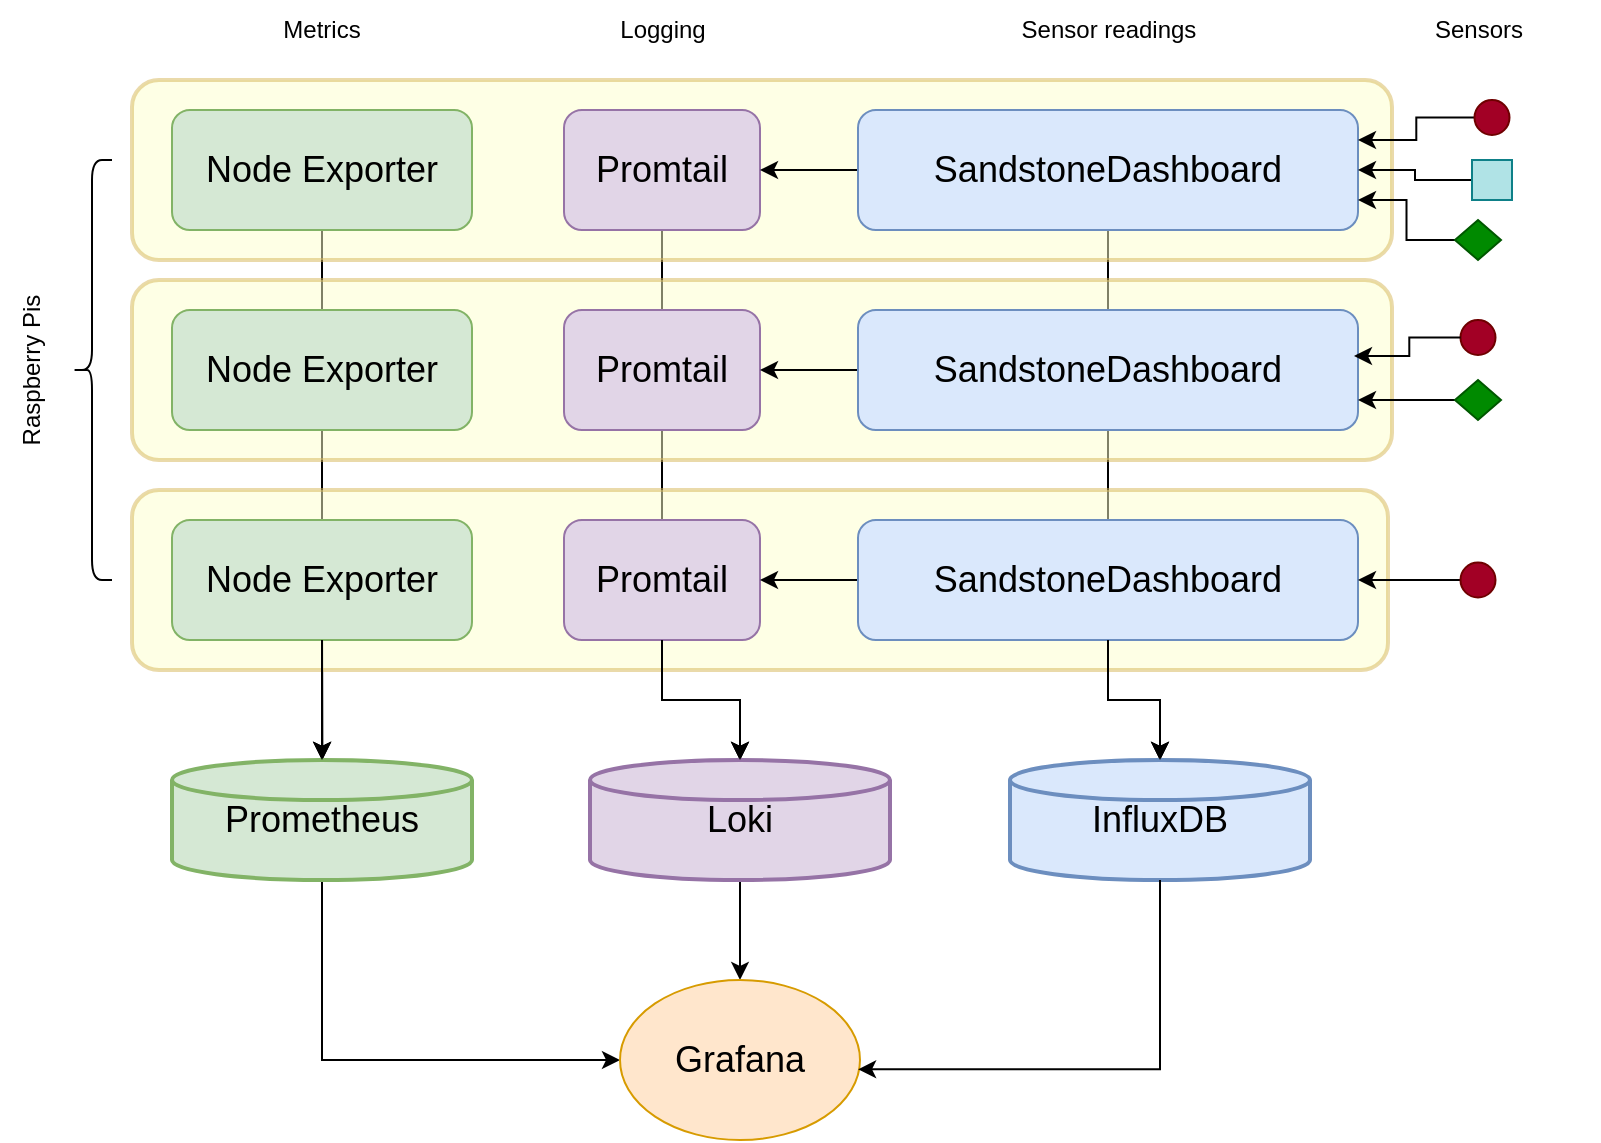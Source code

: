 <mxfile version="28.2.4">
  <diagram name="Page-1" id="yf4egsNU7Wt-wPh4UrxR">
    <mxGraphModel dx="1038" dy="698" grid="1" gridSize="10" guides="1" tooltips="1" connect="1" arrows="1" fold="1" page="1" pageScale="1" pageWidth="850" pageHeight="1100" math="0" shadow="0">
      <root>
        <mxCell id="0" />
        <mxCell id="1" parent="0" />
        <mxCell id="qTwT3GlVkRSXHg1hTeQz-24" style="edgeStyle=orthogonalEdgeStyle;rounded=0;orthogonalLoop=1;jettySize=auto;html=1;exitX=0.5;exitY=1;exitDx=0;exitDy=0;entryX=0.5;entryY=0;entryDx=0;entryDy=0;entryPerimeter=0;" edge="1" parent="1" source="zQyselrina7Qtg77QxJP-13" target="uudMKvlxQ56GgilSsbFp-7">
          <mxGeometry relative="1" as="geometry" />
        </mxCell>
        <mxCell id="qTwT3GlVkRSXHg1hTeQz-23" style="edgeStyle=orthogonalEdgeStyle;rounded=0;orthogonalLoop=1;jettySize=auto;html=1;exitX=0.5;exitY=1;exitDx=0;exitDy=0;" edge="1" parent="1" source="zQyselrina7Qtg77QxJP-8">
          <mxGeometry relative="1" as="geometry">
            <mxPoint x="225.2" y="440" as="targetPoint" />
          </mxGeometry>
        </mxCell>
        <mxCell id="qTwT3GlVkRSXHg1hTeQz-20" style="edgeStyle=orthogonalEdgeStyle;rounded=0;orthogonalLoop=1;jettySize=auto;html=1;exitX=0.5;exitY=1;exitDx=0;exitDy=0;entryX=0.5;entryY=0;entryDx=0;entryDy=0;entryPerimeter=0;" edge="1" parent="1" source="zQyselrina7Qtg77QxJP-14" target="uudMKvlxQ56GgilSsbFp-10">
          <mxGeometry relative="1" as="geometry">
            <Array as="points">
              <mxPoint x="395" y="410" />
              <mxPoint x="434" y="410" />
            </Array>
          </mxGeometry>
        </mxCell>
        <mxCell id="qTwT3GlVkRSXHg1hTeQz-19" style="edgeStyle=orthogonalEdgeStyle;rounded=0;orthogonalLoop=1;jettySize=auto;html=1;exitX=0.5;exitY=1;exitDx=0;exitDy=0;entryX=0.5;entryY=0;entryDx=0;entryDy=0;entryPerimeter=0;" edge="1" parent="1" source="zQyselrina7Qtg77QxJP-9" target="uudMKvlxQ56GgilSsbFp-10">
          <mxGeometry relative="1" as="geometry">
            <Array as="points">
              <mxPoint x="395" y="410" />
              <mxPoint x="434" y="410" />
            </Array>
          </mxGeometry>
        </mxCell>
        <mxCell id="qTwT3GlVkRSXHg1hTeQz-16" style="edgeStyle=orthogonalEdgeStyle;rounded=0;orthogonalLoop=1;jettySize=auto;html=1;exitX=0.5;exitY=1;exitDx=0;exitDy=0;entryX=0.5;entryY=0;entryDx=0;entryDy=0;entryPerimeter=0;" edge="1" parent="1" source="zQyselrina7Qtg77QxJP-15" target="uudMKvlxQ56GgilSsbFp-15">
          <mxGeometry relative="1" as="geometry">
            <Array as="points">
              <mxPoint x="618" y="410" />
              <mxPoint x="644" y="410" />
            </Array>
          </mxGeometry>
        </mxCell>
        <mxCell id="qTwT3GlVkRSXHg1hTeQz-15" style="edgeStyle=orthogonalEdgeStyle;rounded=0;orthogonalLoop=1;jettySize=auto;html=1;exitX=0.5;exitY=1;exitDx=0;exitDy=0;entryX=0.5;entryY=0;entryDx=0;entryDy=0;entryPerimeter=0;" edge="1" parent="1" source="zQyselrina7Qtg77QxJP-10" target="uudMKvlxQ56GgilSsbFp-15">
          <mxGeometry relative="1" as="geometry">
            <Array as="points">
              <mxPoint x="618" y="410" />
              <mxPoint x="644" y="410" />
            </Array>
          </mxGeometry>
        </mxCell>
        <mxCell id="zQyselrina7Qtg77QxJP-3" value="" style="rounded=1;whiteSpace=wrap;html=1;strokeWidth=2;fillColor=#FDFFCC;strokeColor=#d6b656;opacity=50;" parent="1" vertex="1">
          <mxGeometry x="130" y="305" width="628" height="90" as="geometry" />
        </mxCell>
        <mxCell id="uudMKvlxQ56GgilSsbFp-6" value="&lt;span style=&quot;font-size: 18px;&quot;&gt;Node Exporter&lt;/span&gt;" style="rounded=1;whiteSpace=wrap;html=1;fillColor=#d5e8d4;strokeColor=#82b366;" parent="1" vertex="1">
          <mxGeometry x="150" y="320" width="150" height="60" as="geometry" />
        </mxCell>
        <mxCell id="qTwT3GlVkRSXHg1hTeQz-22" style="edgeStyle=orthogonalEdgeStyle;rounded=0;orthogonalLoop=1;jettySize=auto;html=1;exitX=0.5;exitY=1;exitDx=0;exitDy=0;exitPerimeter=0;entryX=0;entryY=0.5;entryDx=0;entryDy=0;" edge="1" parent="1" source="uudMKvlxQ56GgilSsbFp-7" target="uudMKvlxQ56GgilSsbFp-12">
          <mxGeometry relative="1" as="geometry" />
        </mxCell>
        <mxCell id="uudMKvlxQ56GgilSsbFp-7" value="&lt;span style=&quot;font-size: 18px;&quot;&gt;Prometheus&lt;/span&gt;" style="strokeWidth=2;html=1;shape=mxgraph.flowchart.database;whiteSpace=wrap;fillColor=#d5e8d4;strokeColor=#82b366;" parent="1" vertex="1">
          <mxGeometry x="150" y="440" width="150" height="60" as="geometry" />
        </mxCell>
        <mxCell id="uudMKvlxQ56GgilSsbFp-8" value="&lt;span style=&quot;font-size: 18px;&quot;&gt;Promtail&lt;/span&gt;" style="rounded=1;whiteSpace=wrap;html=1;fillColor=#e1d5e7;strokeColor=#9673a6;" parent="1" vertex="1">
          <mxGeometry x="346" y="320" width="98" height="60" as="geometry" />
        </mxCell>
        <mxCell id="uudMKvlxQ56GgilSsbFp-13" value="" style="edgeStyle=orthogonalEdgeStyle;rounded=0;orthogonalLoop=1;jettySize=auto;html=1;" parent="1" source="uudMKvlxQ56GgilSsbFp-10" target="uudMKvlxQ56GgilSsbFp-12" edge="1">
          <mxGeometry relative="1" as="geometry" />
        </mxCell>
        <mxCell id="uudMKvlxQ56GgilSsbFp-10" value="&lt;font size=&quot;4&quot;&gt;Loki&lt;/font&gt;" style="strokeWidth=2;html=1;shape=mxgraph.flowchart.database;whiteSpace=wrap;fillColor=#e1d5e7;strokeColor=#9673a6;" parent="1" vertex="1">
          <mxGeometry x="359" y="440" width="150" height="60" as="geometry" />
        </mxCell>
        <mxCell id="uudMKvlxQ56GgilSsbFp-12" value="&lt;font style=&quot;font-size: 18px;&quot;&gt;Grafana&lt;/font&gt;" style="ellipse;whiteSpace=wrap;html=1;fillColor=#ffe6cc;strokeColor=#d79b00;" parent="1" vertex="1">
          <mxGeometry x="374" y="550" width="120" height="80" as="geometry" />
        </mxCell>
        <mxCell id="uudMKvlxQ56GgilSsbFp-15" value="&lt;font style=&quot;font-size: 18px;&quot;&gt;InfluxDB&lt;/font&gt;" style="strokeWidth=2;html=1;shape=mxgraph.flowchart.database;whiteSpace=wrap;fillColor=#dae8fc;strokeColor=#6c8ebf;" parent="1" vertex="1">
          <mxGeometry x="569" y="440" width="150" height="60" as="geometry" />
        </mxCell>
        <mxCell id="qTwT3GlVkRSXHg1hTeQz-14" style="edgeStyle=orthogonalEdgeStyle;rounded=0;orthogonalLoop=1;jettySize=auto;html=1;exitX=0;exitY=0.5;exitDx=0;exitDy=0;entryX=1;entryY=0.5;entryDx=0;entryDy=0;" edge="1" parent="1" source="uudMKvlxQ56GgilSsbFp-17" target="uudMKvlxQ56GgilSsbFp-8">
          <mxGeometry relative="1" as="geometry" />
        </mxCell>
        <mxCell id="uudMKvlxQ56GgilSsbFp-17" value="&lt;font style=&quot;font-size: 18px;&quot;&gt;SandstoneDashboard&lt;/font&gt;" style="rounded=1;whiteSpace=wrap;html=1;fillColor=#dae8fc;strokeColor=#6c8ebf;" parent="1" vertex="1">
          <mxGeometry x="493" y="320" width="250" height="60" as="geometry" />
        </mxCell>
        <mxCell id="uudMKvlxQ56GgilSsbFp-22" value="&lt;font style=&quot;font-size: 12px;&quot;&gt;Logging&lt;/font&gt;" style="text;html=1;align=center;verticalAlign=middle;whiteSpace=wrap;rounded=0;" parent="1" vertex="1">
          <mxGeometry x="365.5" y="60" width="59" height="30" as="geometry" />
        </mxCell>
        <mxCell id="uudMKvlxQ56GgilSsbFp-23" value="&lt;font style=&quot;font-size: 12px;&quot;&gt;Metrics&lt;/font&gt;" style="text;html=1;align=center;verticalAlign=middle;whiteSpace=wrap;rounded=0;" parent="1" vertex="1">
          <mxGeometry x="195" y="60" width="60" height="30" as="geometry" />
        </mxCell>
        <mxCell id="uudMKvlxQ56GgilSsbFp-26" value="&lt;font style=&quot;font-size: 12px;&quot;&gt;Sensor readings&lt;/font&gt;" style="text;html=1;align=center;verticalAlign=middle;whiteSpace=wrap;rounded=0;" parent="1" vertex="1">
          <mxGeometry x="557.5" y="60" width="121" height="30" as="geometry" />
        </mxCell>
        <mxCell id="zQyselrina7Qtg77QxJP-7" value="" style="rounded=1;whiteSpace=wrap;html=1;strokeWidth=2;fillColor=#FDFFCC;strokeColor=#d6b656;opacity=50;" parent="1" vertex="1">
          <mxGeometry x="130" y="200" width="630" height="90" as="geometry" />
        </mxCell>
        <mxCell id="zQyselrina7Qtg77QxJP-8" value="&lt;span style=&quot;font-size: 18px;&quot;&gt;Node Exporter&lt;/span&gt;" style="rounded=1;whiteSpace=wrap;html=1;fillColor=#d5e8d4;strokeColor=#82b366;" parent="1" vertex="1">
          <mxGeometry x="150" y="215" width="150" height="60" as="geometry" />
        </mxCell>
        <mxCell id="zQyselrina7Qtg77QxJP-9" value="&lt;span style=&quot;font-size: 18px;&quot;&gt;Promtail&lt;/span&gt;" style="rounded=1;whiteSpace=wrap;html=1;fillColor=#e1d5e7;strokeColor=#9673a6;" parent="1" vertex="1">
          <mxGeometry x="346" y="215" width="98" height="60" as="geometry" />
        </mxCell>
        <mxCell id="qTwT3GlVkRSXHg1hTeQz-13" style="edgeStyle=orthogonalEdgeStyle;rounded=0;orthogonalLoop=1;jettySize=auto;html=1;exitX=0;exitY=0.5;exitDx=0;exitDy=0;entryX=1;entryY=0.5;entryDx=0;entryDy=0;" edge="1" parent="1" source="zQyselrina7Qtg77QxJP-10" target="zQyselrina7Qtg77QxJP-9">
          <mxGeometry relative="1" as="geometry" />
        </mxCell>
        <mxCell id="zQyselrina7Qtg77QxJP-10" value="&lt;font style=&quot;font-size: 18px;&quot;&gt;SandstoneDashboard&lt;/font&gt;" style="rounded=1;whiteSpace=wrap;html=1;fillColor=#dae8fc;strokeColor=#6c8ebf;" parent="1" vertex="1">
          <mxGeometry x="493" y="215" width="250" height="60" as="geometry" />
        </mxCell>
        <mxCell id="zQyselrina7Qtg77QxJP-11" value="&lt;font style=&quot;font-size: 12px;&quot;&gt;Raspberry Pis&lt;/font&gt;" style="text;html=1;align=center;verticalAlign=middle;whiteSpace=wrap;rounded=0;rotation=270;" parent="1" vertex="1">
          <mxGeometry x="30" y="230" width="100" height="30" as="geometry" />
        </mxCell>
        <mxCell id="zQyselrina7Qtg77QxJP-12" value="" style="rounded=1;whiteSpace=wrap;html=1;strokeWidth=2;fillColor=#FDFFCC;strokeColor=#d6b656;opacity=50;" parent="1" vertex="1">
          <mxGeometry x="130" y="100" width="630" height="90" as="geometry" />
        </mxCell>
        <mxCell id="zQyselrina7Qtg77QxJP-13" value="&lt;span style=&quot;font-size: 18px;&quot;&gt;Node Exporter&lt;/span&gt;" style="rounded=1;whiteSpace=wrap;html=1;fillColor=#d5e8d4;strokeColor=#82b366;" parent="1" vertex="1">
          <mxGeometry x="150" y="115" width="150" height="60" as="geometry" />
        </mxCell>
        <mxCell id="zQyselrina7Qtg77QxJP-14" value="&lt;span style=&quot;font-size: 18px;&quot;&gt;Promtail&lt;/span&gt;" style="rounded=1;whiteSpace=wrap;html=1;fillColor=#e1d5e7;strokeColor=#9673a6;" parent="1" vertex="1">
          <mxGeometry x="346" y="115" width="98" height="60" as="geometry" />
        </mxCell>
        <mxCell id="qTwT3GlVkRSXHg1hTeQz-1" style="edgeStyle=orthogonalEdgeStyle;rounded=0;orthogonalLoop=1;jettySize=auto;html=1;exitX=0;exitY=0.5;exitDx=0;exitDy=0;" edge="1" parent="1" source="zQyselrina7Qtg77QxJP-15" target="zQyselrina7Qtg77QxJP-14">
          <mxGeometry relative="1" as="geometry" />
        </mxCell>
        <mxCell id="zQyselrina7Qtg77QxJP-15" value="&lt;font style=&quot;font-size: 18px;&quot;&gt;SandstoneDashboard&lt;/font&gt;" style="rounded=1;whiteSpace=wrap;html=1;fillColor=#dae8fc;strokeColor=#6c8ebf;" parent="1" vertex="1">
          <mxGeometry x="493" y="115" width="250" height="60" as="geometry" />
        </mxCell>
        <mxCell id="zQyselrina7Qtg77QxJP-22" value="" style="shape=curlyBracket;whiteSpace=wrap;html=1;rounded=1;labelPosition=left;verticalLabelPosition=middle;align=right;verticalAlign=middle;" parent="1" vertex="1">
          <mxGeometry x="100" y="140" width="20" height="210" as="geometry" />
        </mxCell>
        <mxCell id="zQyselrina7Qtg77QxJP-56" style="edgeStyle=orthogonalEdgeStyle;rounded=0;orthogonalLoop=1;jettySize=auto;html=1;exitX=0;exitY=0.5;exitDx=0;exitDy=0;entryX=1;entryY=0.25;entryDx=0;entryDy=0;" parent="1" source="zQyselrina7Qtg77QxJP-42" target="zQyselrina7Qtg77QxJP-15" edge="1">
          <mxGeometry relative="1" as="geometry" />
        </mxCell>
        <mxCell id="zQyselrina7Qtg77QxJP-42" value="" style="ellipse;whiteSpace=wrap;html=1;aspect=fixed;fillColor=#a20025;fontColor=#ffffff;strokeColor=#6F0000;" parent="1" vertex="1">
          <mxGeometry x="801.25" y="110" width="17.5" height="17.5" as="geometry" />
        </mxCell>
        <mxCell id="zQyselrina7Qtg77QxJP-57" style="edgeStyle=orthogonalEdgeStyle;rounded=0;orthogonalLoop=1;jettySize=auto;html=1;exitX=0;exitY=0.5;exitDx=0;exitDy=0;entryX=1;entryY=0.5;entryDx=0;entryDy=0;" parent="1" source="zQyselrina7Qtg77QxJP-48" target="zQyselrina7Qtg77QxJP-15" edge="1">
          <mxGeometry relative="1" as="geometry" />
        </mxCell>
        <mxCell id="zQyselrina7Qtg77QxJP-48" value="" style="whiteSpace=wrap;html=1;aspect=fixed;fillColor=#b0e3e6;strokeColor=#0e8088;" parent="1" vertex="1">
          <mxGeometry x="800" y="140" width="20" height="20" as="geometry" />
        </mxCell>
        <mxCell id="zQyselrina7Qtg77QxJP-58" style="edgeStyle=orthogonalEdgeStyle;rounded=0;orthogonalLoop=1;jettySize=auto;html=1;exitX=0;exitY=0.5;exitDx=0;exitDy=0;entryX=1;entryY=0.75;entryDx=0;entryDy=0;" parent="1" source="zQyselrina7Qtg77QxJP-53" target="zQyselrina7Qtg77QxJP-15" edge="1">
          <mxGeometry relative="1" as="geometry" />
        </mxCell>
        <mxCell id="zQyselrina7Qtg77QxJP-53" value="" style="rhombus;whiteSpace=wrap;html=1;fillColor=#008a00;fontColor=#ffffff;strokeColor=#005700;" parent="1" vertex="1">
          <mxGeometry x="791.5" y="170" width="23" height="20" as="geometry" />
        </mxCell>
        <mxCell id="zQyselrina7Qtg77QxJP-54" value="" style="ellipse;whiteSpace=wrap;html=1;aspect=fixed;fillColor=#a20025;fontColor=#ffffff;strokeColor=#6F0000;" parent="1" vertex="1">
          <mxGeometry x="794.25" y="220" width="17.5" height="17.5" as="geometry" />
        </mxCell>
        <mxCell id="zQyselrina7Qtg77QxJP-72" style="edgeStyle=orthogonalEdgeStyle;rounded=0;orthogonalLoop=1;jettySize=auto;html=1;exitX=0;exitY=0.5;exitDx=0;exitDy=0;entryX=1;entryY=0.5;entryDx=0;entryDy=0;" parent="1" source="zQyselrina7Qtg77QxJP-55" target="uudMKvlxQ56GgilSsbFp-17" edge="1">
          <mxGeometry relative="1" as="geometry" />
        </mxCell>
        <mxCell id="zQyselrina7Qtg77QxJP-55" value="" style="ellipse;whiteSpace=wrap;html=1;aspect=fixed;fillColor=#a20025;fontColor=#ffffff;strokeColor=#6F0000;" parent="1" vertex="1">
          <mxGeometry x="794.25" y="341.25" width="17.5" height="17.5" as="geometry" />
        </mxCell>
        <mxCell id="zQyselrina7Qtg77QxJP-62" style="edgeStyle=orthogonalEdgeStyle;rounded=0;orthogonalLoop=1;jettySize=auto;html=1;exitX=0;exitY=0.5;exitDx=0;exitDy=0;entryX=1;entryY=0.75;entryDx=0;entryDy=0;" parent="1" source="zQyselrina7Qtg77QxJP-61" target="zQyselrina7Qtg77QxJP-10" edge="1">
          <mxGeometry relative="1" as="geometry" />
        </mxCell>
        <mxCell id="zQyselrina7Qtg77QxJP-61" value="" style="rhombus;whiteSpace=wrap;html=1;fillColor=#008a00;fontColor=#ffffff;strokeColor=#005700;" parent="1" vertex="1">
          <mxGeometry x="791.5" y="250" width="23" height="20" as="geometry" />
        </mxCell>
        <mxCell id="zQyselrina7Qtg77QxJP-70" style="edgeStyle=orthogonalEdgeStyle;rounded=0;orthogonalLoop=1;jettySize=auto;html=1;exitX=0;exitY=0.5;exitDx=0;exitDy=0;entryX=0.992;entryY=0.383;entryDx=0;entryDy=0;entryPerimeter=0;" parent="1" source="zQyselrina7Qtg77QxJP-54" target="zQyselrina7Qtg77QxJP-10" edge="1">
          <mxGeometry relative="1" as="geometry" />
        </mxCell>
        <mxCell id="qTwT3GlVkRSXHg1hTeQz-4" style="edgeStyle=orthogonalEdgeStyle;rounded=0;orthogonalLoop=1;jettySize=auto;html=1;exitX=0.5;exitY=1;exitDx=0;exitDy=0;entryX=0.5;entryY=0;entryDx=0;entryDy=0;entryPerimeter=0;" edge="1" parent="1" source="uudMKvlxQ56GgilSsbFp-17" target="uudMKvlxQ56GgilSsbFp-15">
          <mxGeometry relative="1" as="geometry" />
        </mxCell>
        <mxCell id="qTwT3GlVkRSXHg1hTeQz-8" style="edgeStyle=orthogonalEdgeStyle;rounded=0;orthogonalLoop=1;jettySize=auto;html=1;exitX=0.5;exitY=1;exitDx=0;exitDy=0;exitPerimeter=0;entryX=0.992;entryY=0.558;entryDx=0;entryDy=0;entryPerimeter=0;" edge="1" parent="1" source="uudMKvlxQ56GgilSsbFp-15" target="uudMKvlxQ56GgilSsbFp-12">
          <mxGeometry relative="1" as="geometry" />
        </mxCell>
        <mxCell id="qTwT3GlVkRSXHg1hTeQz-18" style="edgeStyle=orthogonalEdgeStyle;rounded=0;orthogonalLoop=1;jettySize=auto;html=1;exitX=0.5;exitY=1;exitDx=0;exitDy=0;entryX=0.5;entryY=0;entryDx=0;entryDy=0;entryPerimeter=0;" edge="1" parent="1" source="uudMKvlxQ56GgilSsbFp-8" target="uudMKvlxQ56GgilSsbFp-10">
          <mxGeometry relative="1" as="geometry" />
        </mxCell>
        <mxCell id="qTwT3GlVkRSXHg1hTeQz-21" style="edgeStyle=orthogonalEdgeStyle;rounded=0;orthogonalLoop=1;jettySize=auto;html=1;exitX=0.5;exitY=1;exitDx=0;exitDy=0;entryX=0.5;entryY=0;entryDx=0;entryDy=0;entryPerimeter=0;" edge="1" parent="1" source="uudMKvlxQ56GgilSsbFp-6" target="uudMKvlxQ56GgilSsbFp-7">
          <mxGeometry relative="1" as="geometry" />
        </mxCell>
        <mxCell id="qTwT3GlVkRSXHg1hTeQz-25" value="&lt;font style=&quot;font-size: 12px;&quot;&gt;Sensors&lt;/font&gt;" style="text;html=1;align=center;verticalAlign=middle;whiteSpace=wrap;rounded=0;" vertex="1" parent="1">
          <mxGeometry x="742.5" y="60" width="121" height="30" as="geometry" />
        </mxCell>
      </root>
    </mxGraphModel>
  </diagram>
</mxfile>
